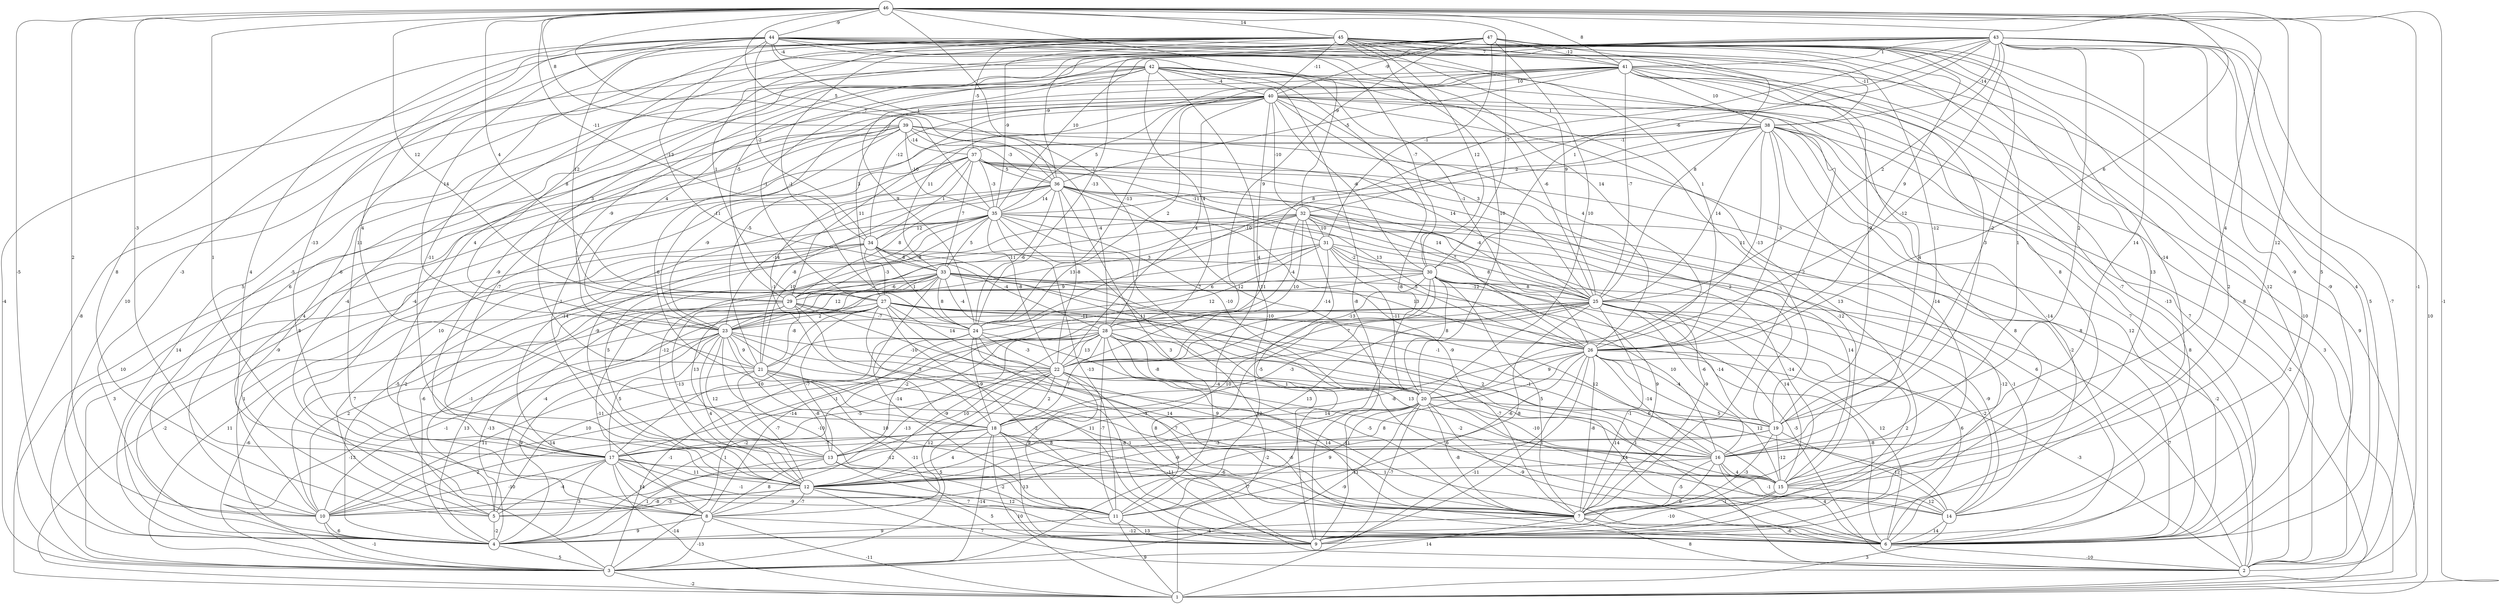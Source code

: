 graph { 
	 fontname="Helvetica,Arial,sans-serif" 
	 node [shape = circle]; 
	 47 -- 2 [label = "5"];
	 47 -- 3 [label = "-4"];
	 47 -- 4 [label = "5"];
	 47 -- 6 [label = "-9"];
	 47 -- 19 [label = "-2"];
	 47 -- 20 [label = "10"];
	 47 -- 21 [label = "3"];
	 47 -- 24 [label = "-13"];
	 47 -- 25 [label = "8"];
	 47 -- 26 [label = "9"];
	 47 -- 28 [label = "9"];
	 47 -- 31 [label = "-1"];
	 47 -- 36 [label = "-9"];
	 47 -- 40 [label = "-9"];
	 47 -- 41 [label = "-12"];
	 46 -- 1 [label = "-1"];
	 46 -- 2 [label = "-1"];
	 46 -- 4 [label = "-5"];
	 46 -- 8 [label = "1"];
	 46 -- 9 [label = "5"];
	 46 -- 10 [label = "2"];
	 46 -- 15 [label = "12"];
	 46 -- 16 [label = "4"];
	 46 -- 17 [label = "-3"];
	 46 -- 26 [label = "6"];
	 46 -- 27 [label = "4"];
	 46 -- 28 [label = "-1"];
	 46 -- 29 [label = "12"];
	 46 -- 30 [label = "-7"];
	 46 -- 32 [label = "-9"];
	 46 -- 34 [label = "-11"];
	 46 -- 35 [label = "7"];
	 46 -- 36 [label = "5"];
	 46 -- 39 [label = "8"];
	 46 -- 41 [label = "8"];
	 46 -- 44 [label = "-9"];
	 46 -- 45 [label = "14"];
	 45 -- 3 [label = "-4"];
	 45 -- 6 [label = "12"];
	 45 -- 7 [label = "13"];
	 45 -- 10 [label = "-3"];
	 45 -- 12 [label = "-11"];
	 45 -- 15 [label = "-14"];
	 45 -- 16 [label = "1"];
	 45 -- 17 [label = "11"];
	 45 -- 19 [label = "-12"];
	 45 -- 20 [label = "10"];
	 45 -- 23 [label = "8"];
	 45 -- 24 [label = "-1"];
	 45 -- 25 [label = "9"];
	 45 -- 26 [label = "1"];
	 45 -- 27 [label = "1"];
	 45 -- 30 [label = "12"];
	 45 -- 35 [label = "-9"];
	 45 -- 37 [label = "-5"];
	 45 -- 38 [label = "-11"];
	 45 -- 40 [label = "-11"];
	 45 -- 41 [label = "7"];
	 44 -- 2 [label = "8"];
	 44 -- 5 [label = "8"];
	 44 -- 7 [label = "2"];
	 44 -- 8 [label = "4"];
	 44 -- 9 [label = "-8"];
	 44 -- 16 [label = "-3"];
	 44 -- 17 [label = "-13"];
	 44 -- 18 [label = "4"];
	 44 -- 19 [label = "-9"];
	 44 -- 23 [label = "14"];
	 44 -- 26 [label = "14"];
	 44 -- 29 [label = "12"];
	 44 -- 30 [label = "-7"];
	 44 -- 33 [label = "-13"];
	 44 -- 34 [label = "-2"];
	 44 -- 36 [label = "1"];
	 44 -- 42 [label = "-4"];
	 43 -- 1 [label = "10"];
	 43 -- 2 [label = "-7"];
	 43 -- 5 [label = "-6"];
	 43 -- 6 [label = "4"];
	 43 -- 9 [label = "2"];
	 43 -- 10 [label = "-5"];
	 43 -- 14 [label = "-9"];
	 43 -- 16 [label = "14"];
	 43 -- 17 [label = "4"];
	 43 -- 19 [label = "2"];
	 43 -- 20 [label = "-12"];
	 43 -- 22 [label = "8"];
	 43 -- 25 [label = "2"];
	 43 -- 29 [label = "-5"];
	 43 -- 30 [label = "1"];
	 43 -- 32 [label = "-6"];
	 43 -- 35 [label = "10"];
	 43 -- 38 [label = "-14"];
	 43 -- 41 [label = "1"];
	 42 -- 2 [label = "7"];
	 42 -- 3 [label = "-8"];
	 42 -- 4 [label = "10"];
	 42 -- 9 [label = "-8"];
	 42 -- 10 [label = "6"];
	 42 -- 11 [label = "11"];
	 42 -- 19 [label = "11"];
	 42 -- 24 [label = "9"];
	 42 -- 25 [label = "-6"];
	 42 -- 26 [label = "-1"];
	 42 -- 27 [label = "-1"];
	 42 -- 28 [label = "4"];
	 42 -- 40 [label = "-4"];
	 41 -- 1 [label = "9"];
	 41 -- 2 [label = "-10"];
	 41 -- 6 [label = "-13"];
	 41 -- 14 [label = "-7"];
	 41 -- 15 [label = "8"];
	 41 -- 16 [label = "4"];
	 41 -- 21 [label = "-9"];
	 41 -- 23 [label = "4"];
	 41 -- 24 [label = "-13"];
	 41 -- 25 [label = "-7"];
	 41 -- 27 [label = "3"];
	 41 -- 34 [label = "-12"];
	 41 -- 36 [label = "-5"];
	 41 -- 38 [label = "10"];
	 41 -- 40 [label = "10"];
	 40 -- 1 [label = "3"];
	 40 -- 6 [label = "7"];
	 40 -- 7 [label = "13"];
	 40 -- 8 [label = "-4"];
	 40 -- 12 [label = "-7"];
	 40 -- 17 [label = "-9"];
	 40 -- 18 [label = "4"];
	 40 -- 21 [label = "-5"];
	 40 -- 22 [label = "4"];
	 40 -- 23 [label = "-11"];
	 40 -- 24 [label = "2"];
	 40 -- 25 [label = "3"];
	 40 -- 26 [label = "4"];
	 40 -- 30 [label = "-6"];
	 40 -- 32 [label = "-10"];
	 40 -- 33 [label = "11"];
	 40 -- 35 [label = "5"];
	 40 -- 38 [label = "1"];
	 39 -- 1 [label = "10"];
	 39 -- 3 [label = "14"];
	 39 -- 6 [label = "8"];
	 39 -- 10 [label = "4"];
	 39 -- 12 [label = "1"];
	 39 -- 18 [label = "-6"];
	 39 -- 25 [label = "14"];
	 39 -- 28 [label = "-4"];
	 39 -- 35 [label = "-10"];
	 39 -- 36 [label = "-3"];
	 39 -- 37 [label = "-14"];
	 38 -- 1 [label = "-2"];
	 38 -- 2 [label = "8"];
	 38 -- 4 [label = "8"];
	 38 -- 6 [label = "12"];
	 38 -- 9 [label = "8"];
	 38 -- 14 [label = "-14"];
	 38 -- 15 [label = "-14"];
	 38 -- 22 [label = "-13"];
	 38 -- 24 [label = "-10"];
	 38 -- 25 [label = "14"];
	 38 -- 26 [label = "-3"];
	 38 -- 29 [label = "11"];
	 38 -- 35 [label = "2"];
	 38 -- 37 [label = "-1"];
	 37 -- 4 [label = "-9"];
	 37 -- 5 [label = "10"];
	 37 -- 6 [label = "-2"];
	 37 -- 15 [label = "-12"];
	 37 -- 18 [label = "-1"];
	 37 -- 19 [label = "2"];
	 37 -- 23 [label = "-9"];
	 37 -- 26 [label = "14"];
	 37 -- 31 [label = "-11"];
	 37 -- 33 [label = "7"];
	 37 -- 34 [label = "1"];
	 37 -- 35 [label = "-3"];
	 37 -- 36 [label = "5"];
	 36 -- 6 [label = "6"];
	 36 -- 7 [label = "-9"];
	 36 -- 11 [label = "3"];
	 36 -- 17 [label = "-14"];
	 36 -- 20 [label = "12"];
	 36 -- 21 [label = "-8"];
	 36 -- 22 [label = "-8"];
	 36 -- 23 [label = "-14"];
	 36 -- 24 [label = "-6"];
	 36 -- 25 [label = "-4"];
	 36 -- 26 [label = "13"];
	 36 -- 29 [label = "8"];
	 36 -- 35 [label = "14"];
	 35 -- 1 [label = "12"];
	 35 -- 3 [label = "3"];
	 35 -- 6 [label = "-1"];
	 35 -- 7 [label = "-6"];
	 35 -- 9 [label = "1"];
	 35 -- 11 [label = "-13"];
	 35 -- 12 [label = "5"];
	 35 -- 13 [label = "-9"];
	 35 -- 20 [label = "-10"];
	 35 -- 21 [label = "10"];
	 35 -- 22 [label = "-8"];
	 35 -- 29 [label = "-8"];
	 35 -- 33 [label = "5"];
	 35 -- 34 [label = "12"];
	 34 -- 1 [label = "-2"];
	 34 -- 4 [label = "1"];
	 34 -- 5 [label = "-2"];
	 34 -- 20 [label = "11"];
	 34 -- 24 [label = "1"];
	 34 -- 27 [label = "-3"];
	 34 -- 28 [label = "-4"];
	 34 -- 30 [label = "3"];
	 34 -- 33 [label = "8"];
	 33 -- 2 [label = "-5"];
	 33 -- 3 [label = "11"];
	 33 -- 5 [label = "-1"];
	 33 -- 10 [label = "7"];
	 33 -- 11 [label = "-14"];
	 33 -- 12 [label = "-13"];
	 33 -- 13 [label = "13"];
	 33 -- 15 [label = "12"];
	 33 -- 19 [label = "-1"];
	 33 -- 23 [label = "12"];
	 33 -- 24 [label = "8"];
	 33 -- 25 [label = "-12"];
	 33 -- 26 [label = "13"];
	 33 -- 28 [label = "-4"];
	 33 -- 29 [label = "-6"];
	 32 -- 2 [label = "-2"];
	 32 -- 4 [label = "-5"];
	 32 -- 7 [label = "-14"];
	 32 -- 9 [label = "-12"];
	 32 -- 11 [label = "-5"];
	 32 -- 12 [label = "-12"];
	 32 -- 15 [label = "14"];
	 32 -- 22 [label = "10"];
	 32 -- 23 [label = "13"];
	 32 -- 25 [label = "-7"];
	 32 -- 28 [label = "-4"];
	 32 -- 29 [label = "-11"];
	 32 -- 31 [label = "10"];
	 31 -- 4 [label = "-6"];
	 31 -- 7 [label = "9"];
	 31 -- 20 [label = "-11"];
	 31 -- 21 [label = "12"];
	 31 -- 22 [label = "-14"];
	 31 -- 23 [label = "9"];
	 31 -- 24 [label = "6"];
	 31 -- 25 [label = "8"];
	 31 -- 26 [label = "5"];
	 31 -- 30 [label = "-2"];
	 30 -- 3 [label = "8"];
	 30 -- 5 [label = "-4"];
	 30 -- 7 [label = "5"];
	 30 -- 12 [label = "10"];
	 30 -- 14 [label = "-9"];
	 30 -- 15 [label = "14"];
	 30 -- 16 [label = "10"];
	 30 -- 20 [label = "8"];
	 30 -- 22 [label = "-13"];
	 30 -- 25 [label = "8"];
	 30 -- 29 [label = "7"];
	 29 -- 4 [label = "-13"];
	 29 -- 7 [label = "9"];
	 29 -- 8 [label = "-11"];
	 29 -- 9 [label = "11"];
	 29 -- 10 [label = "2"];
	 29 -- 16 [label = "2"];
	 29 -- 21 [label = "-8"];
	 29 -- 24 [label = "-7"];
	 28 -- 3 [label = "1"];
	 28 -- 4 [label = "-2"];
	 28 -- 6 [label = "-14"];
	 28 -- 7 [label = "-5"];
	 28 -- 8 [label = "-13"];
	 28 -- 11 [label = "-7"];
	 28 -- 12 [label = "-9"];
	 28 -- 14 [label = "12"];
	 28 -- 15 [label = "-7"];
	 28 -- 16 [label = "13"];
	 28 -- 17 [label = "-1"];
	 28 -- 18 [label = "7"];
	 28 -- 20 [label = "-8"];
	 28 -- 22 [label = "13"];
	 27 -- 2 [label = "1"];
	 27 -- 3 [label = "-6"];
	 27 -- 4 [label = "13"];
	 27 -- 6 [label = "12"];
	 27 -- 7 [label = "14"];
	 27 -- 9 [label = "-2"];
	 27 -- 13 [label = "-7"];
	 27 -- 16 [label = "-1"];
	 27 -- 17 [label = "10"];
	 27 -- 18 [label = "-5"];
	 27 -- 22 [label = "14"];
	 27 -- 23 [label = "2"];
	 27 -- 26 [label = "-10"];
	 26 -- 1 [label = "-11"];
	 26 -- 2 [label = "-3"];
	 26 -- 5 [label = "8"];
	 26 -- 6 [label = "-8"];
	 26 -- 7 [label = "-8"];
	 26 -- 9 [label = "1"];
	 26 -- 12 [label = "-6"];
	 26 -- 15 [label = "5"];
	 26 -- 16 [label = "-14"];
	 26 -- 17 [label = "-8"];
	 26 -- 19 [label = "-4"];
	 26 -- 20 [label = "9"];
	 25 -- 2 [label = "7"];
	 25 -- 6 [label = "6"];
	 25 -- 7 [label = "-1"];
	 25 -- 8 [label = "-14"];
	 25 -- 9 [label = "2"];
	 25 -- 11 [label = "-8"];
	 25 -- 12 [label = "13"];
	 25 -- 13 [label = "-2"];
	 25 -- 14 [label = "-2"];
	 25 -- 16 [label = "-9"];
	 25 -- 18 [label = "-3"];
	 25 -- 19 [label = "-14"];
	 25 -- 22 [label = "7"];
	 25 -- 23 [label = "-11"];
	 24 -- 3 [label = "-1"];
	 24 -- 5 [label = "10"];
	 24 -- 6 [label = "6"];
	 24 -- 7 [label = "7"];
	 24 -- 9 [label = "-8"];
	 24 -- 18 [label = "-9"];
	 24 -- 22 [label = "-3"];
	 23 -- 3 [label = "-13"];
	 23 -- 4 [label = "9"];
	 23 -- 6 [label = "-11"];
	 23 -- 7 [label = "10"];
	 23 -- 10 [label = "-1"];
	 23 -- 11 [label = "-10"];
	 23 -- 12 [label = "4"];
	 23 -- 13 [label = "12"];
	 23 -- 15 [label = "-3"];
	 23 -- 17 [label = "5"];
	 23 -- 21 [label = "9"];
	 23 -- 22 [label = "-10"];
	 22 -- 3 [label = "5"];
	 22 -- 7 [label = "14"];
	 22 -- 8 [label = "12"];
	 22 -- 9 [label = "-9"];
	 22 -- 10 [label = "-14"];
	 22 -- 11 [label = "9"];
	 22 -- 13 [label = "10"];
	 22 -- 15 [label = "-2"];
	 22 -- 17 [label = "-5"];
	 22 -- 18 [label = "2"];
	 22 -- 20 [label = "-4"];
	 21 -- 2 [label = "-11"];
	 21 -- 6 [label = "-6"];
	 21 -- 9 [label = "-11"];
	 21 -- 10 [label = "11"];
	 21 -- 12 [label = "-7"];
	 21 -- 13 [label = "-8"];
	 20 -- 3 [label = "-9"];
	 20 -- 6 [label = "-9"];
	 20 -- 7 [label = "-8"];
	 20 -- 9 [label = "-7"];
	 20 -- 10 [label = "-12"];
	 20 -- 11 [label = "9"];
	 20 -- 12 [label = "-3"];
	 20 -- 14 [label = "-14"];
	 20 -- 16 [label = "-10"];
	 20 -- 18 [label = "14"];
	 20 -- 19 [label = "6"];
	 19 -- 7 [label = "-3"];
	 19 -- 12 [label = "-2"];
	 19 -- 13 [label = "8"];
	 19 -- 14 [label = "12"];
	 19 -- 15 [label = "-12"];
	 18 -- 1 [label = "10"];
	 18 -- 3 [label = "-14"];
	 18 -- 6 [label = "-7"];
	 18 -- 7 [label = "-6"];
	 18 -- 9 [label = "-13"];
	 18 -- 10 [label = "2"];
	 18 -- 12 [label = "4"];
	 18 -- 16 [label = "-1"];
	 18 -- 17 [label = "-7"];
	 17 -- 1 [label = "-14"];
	 17 -- 4 [label = "3"];
	 17 -- 5 [label = "-4"];
	 17 -- 6 [label = "-9"];
	 17 -- 8 [label = "14"];
	 17 -- 10 [label = "-10"];
	 17 -- 12 [label = "11"];
	 17 -- 14 [label = "-1"];
	 17 -- 15 [label = "1"];
	 16 -- 4 [label = "6"];
	 16 -- 6 [label = "4"];
	 16 -- 7 [label = "-5"];
	 16 -- 12 [label = "-11"];
	 16 -- 14 [label = "-1"];
	 16 -- 15 [label = "4"];
	 15 -- 7 [label = "-1"];
	 15 -- 9 [label = "-10"];
	 15 -- 14 [label = "12"];
	 14 -- 1 [label = "3"];
	 14 -- 6 [label = "14"];
	 13 -- 4 [label = "1"];
	 13 -- 6 [label = "12"];
	 13 -- 8 [label = "8"];
	 13 -- 11 [label = "-2"];
	 12 -- 2 [label = "7"];
	 12 -- 5 [label = "-3"];
	 12 -- 8 [label = "-7"];
	 12 -- 9 [label = "5"];
	 12 -- 10 [label = "-8"];
	 12 -- 11 [label = "7"];
	 11 -- 1 [label = "9"];
	 11 -- 4 [label = "9"];
	 11 -- 9 [label = "13"];
	 10 -- 3 [label = "-1"];
	 10 -- 4 [label = "6"];
	 8 -- 1 [label = "-11"];
	 8 -- 3 [label = "-13"];
	 8 -- 4 [label = "9"];
	 8 -- 6 [label = "-12"];
	 7 -- 2 [label = "8"];
	 7 -- 3 [label = "14"];
	 7 -- 4 [label = "-4"];
	 7 -- 6 [label = "-6"];
	 6 -- 2 [label = "-10"];
	 5 -- 4 [label = "-2"];
	 4 -- 3 [label = "5"];
	 3 -- 1 [label = "-2"];
	 1;
	 2;
	 3;
	 4;
	 5;
	 6;
	 7;
	 8;
	 9;
	 10;
	 11;
	 12;
	 13;
	 14;
	 15;
	 16;
	 17;
	 18;
	 19;
	 20;
	 21;
	 22;
	 23;
	 24;
	 25;
	 26;
	 27;
	 28;
	 29;
	 30;
	 31;
	 32;
	 33;
	 34;
	 35;
	 36;
	 37;
	 38;
	 39;
	 40;
	 41;
	 42;
	 43;
	 44;
	 45;
	 46;
	 47;
}
